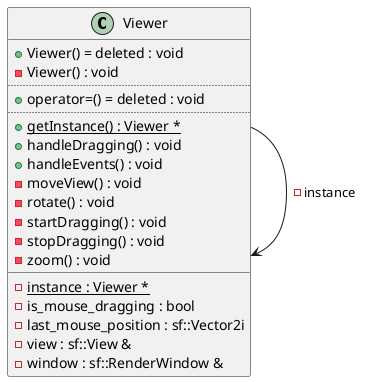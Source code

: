 @startuml
class "Viewer" as C_0000222566171378319347
class C_0000222566171378319347 {
+Viewer() = deleted : void
-Viewer() : void
..
+operator=() = deleted : void
..
{static} +getInstance() : Viewer *
+handleDragging() : void
+handleEvents() : void
-moveView() : void
-rotate() : void
-startDragging() : void
-stopDragging() : void
-zoom() : void
__
{static} -instance : Viewer *
-is_mouse_dragging : bool
-last_mouse_position : sf::Vector2i
-view : sf::View &
-window : sf::RenderWindow &
}
C_0000222566171378319347 --> C_0000222566171378319347 : -instance

'Generated with clang-uml, version 0.4.1
'LLVM version Ubuntu clang version 15.0.7
@enduml
